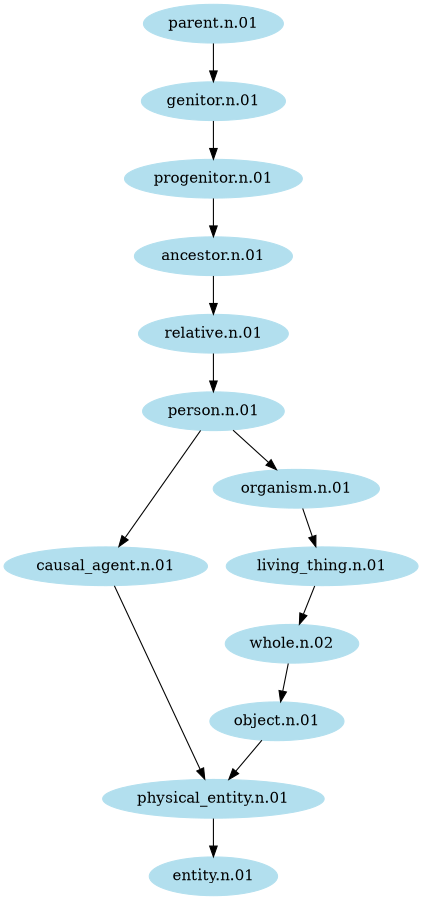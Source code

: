 digraph unix {
	node [color=lightblue2 style=filled]
	size="6,6"
	"parent.n.01" -> "genitor.n.01"
	"genitor.n.01" -> "progenitor.n.01"
	"progenitor.n.01" -> "ancestor.n.01"
	"ancestor.n.01" -> "relative.n.01"
	"relative.n.01" -> "person.n.01"
	"person.n.01" -> "causal_agent.n.01"
	"causal_agent.n.01" -> "physical_entity.n.01"
	"physical_entity.n.01" -> "entity.n.01"
	"person.n.01" -> "organism.n.01"
	"organism.n.01" -> "living_thing.n.01"
	"living_thing.n.01" -> "whole.n.02"
	"whole.n.02" -> "object.n.01"
	"object.n.01" -> "physical_entity.n.01"
}
